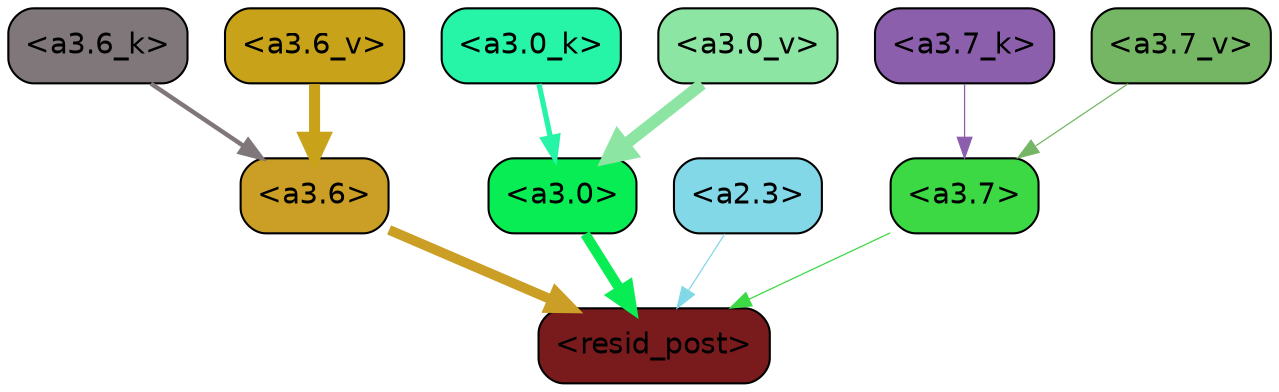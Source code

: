 strict digraph "" {
	graph [bgcolor=transparent,
		layout=dot,
		overlap=false,
		splines=true
	];
	"<a3.7>"	[color=black,
		fillcolor="#3cd945",
		fontname=Helvetica,
		shape=box,
		style="filled, rounded"];
	"<resid_post>"	[color=black,
		fillcolor="#791a1d",
		fontname=Helvetica,
		shape=box,
		style="filled, rounded"];
	"<a3.7>" -> "<resid_post>"	[color="#3cd945",
		penwidth=0.6];
	"<a3.6>"	[color=black,
		fillcolor="#cb9f25",
		fontname=Helvetica,
		shape=box,
		style="filled, rounded"];
	"<a3.6>" -> "<resid_post>"	[color="#cb9f25",
		penwidth=4.753257989883423];
	"<a3.0>"	[color=black,
		fillcolor="#09ed54",
		fontname=Helvetica,
		shape=box,
		style="filled, rounded"];
	"<a3.0>" -> "<resid_post>"	[color="#09ed54",
		penwidth=4.90053927898407];
	"<a2.3>"	[color=black,
		fillcolor="#83d8e8",
		fontname=Helvetica,
		shape=box,
		style="filled, rounded"];
	"<a2.3>" -> "<resid_post>"	[color="#83d8e8",
		penwidth=0.6];
	"<a3.7_k>"	[color=black,
		fillcolor="#8c5fac",
		fontname=Helvetica,
		shape=box,
		style="filled, rounded"];
	"<a3.7_k>" -> "<a3.7>"	[color="#8c5fac",
		penwidth=0.6];
	"<a3.6_k>"	[color=black,
		fillcolor="#80777a",
		fontname=Helvetica,
		shape=box,
		style="filled, rounded"];
	"<a3.6_k>" -> "<a3.6>"	[color="#80777a",
		penwidth=2.13908451795578];
	"<a3.0_k>"	[color=black,
		fillcolor="#26f4a7",
		fontname=Helvetica,
		shape=box,
		style="filled, rounded"];
	"<a3.0_k>" -> "<a3.0>"	[color="#26f4a7",
		penwidth=2.520303964614868];
	"<a3.7_v>"	[color=black,
		fillcolor="#75b664",
		fontname=Helvetica,
		shape=box,
		style="filled, rounded"];
	"<a3.7_v>" -> "<a3.7>"	[color="#75b664",
		penwidth=0.6];
	"<a3.6_v>"	[color=black,
		fillcolor="#c8a319",
		fontname=Helvetica,
		shape=box,
		style="filled, rounded"];
	"<a3.6_v>" -> "<a3.6>"	[color="#c8a319",
		penwidth=5.297133803367615];
	"<a3.0_v>"	[color=black,
		fillcolor="#8de5a3",
		fontname=Helvetica,
		shape=box,
		style="filled, rounded"];
	"<a3.0_v>" -> "<a3.0>"	[color="#8de5a3",
		penwidth=5.680712580680847];
}
